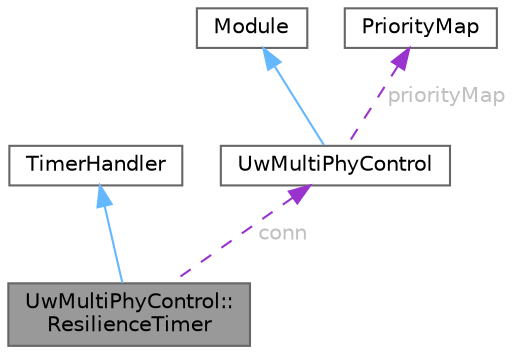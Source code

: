 digraph "UwMultiPhyControl::ResilienceTimer"
{
 // LATEX_PDF_SIZE
  bgcolor="transparent";
  edge [fontname=Helvetica,fontsize=10,labelfontname=Helvetica,labelfontsize=10];
  node [fontname=Helvetica,fontsize=10,shape=box,height=0.2,width=0.4];
  Node1 [id="Node000001",label="UwMultiPhyControl::\lResilienceTimer",height=0.2,width=0.4,color="gray40", fillcolor="grey60", style="filled", fontcolor="black",tooltip=" "];
  Node2 -> Node1 [id="edge1_Node000001_Node000002",dir="back",color="steelblue1",style="solid",tooltip=" "];
  Node2 [id="Node000002",label="TimerHandler",height=0.2,width=0.4,color="gray40", fillcolor="white", style="filled",tooltip=" "];
  Node3 -> Node1 [id="edge2_Node000001_Node000003",dir="back",color="darkorchid3",style="dashed",tooltip=" ",label=" conn",fontcolor="grey" ];
  Node3 [id="Node000003",label="UwMultiPhyControl",height=0.2,width=0.4,color="gray40", fillcolor="white", style="filled",URL="$classUwMultiPhyControl.html",tooltip="Class used to represents the UwMultiPhyControl layer of a node."];
  Node4 -> Node3 [id="edge3_Node000003_Node000004",dir="back",color="steelblue1",style="solid",tooltip=" "];
  Node4 [id="Node000004",label="Module",height=0.2,width=0.4,color="gray40", fillcolor="white", style="filled",tooltip=" "];
  Node5 -> Node3 [id="edge4_Node000003_Node000005",dir="back",color="darkorchid3",style="dashed",tooltip=" ",label=" priorityMap",fontcolor="grey" ];
  Node5 [id="Node000005",label="PriorityMap",height=0.2,width=0.4,color="gray40", fillcolor="white", style="filled",URL="$classPriorityMap.html",tooltip=" "];
}
